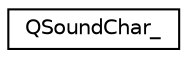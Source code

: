 digraph "Graphical Class Hierarchy"
{
  edge [fontname="Helvetica",fontsize="10",labelfontname="Helvetica",labelfontsize="10"];
  node [fontname="Helvetica",fontsize="10",shape=record];
  rankdir="LR";
  Node1 [label="QSoundChar_",height=0.2,width=0.4,color="black", fillcolor="white", style="filled",URL="$struct_q_sound_char__.html"];
}
